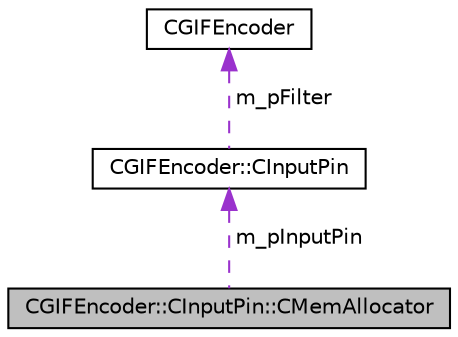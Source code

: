 digraph G
{
  edge [fontname="Helvetica",fontsize="10",labelfontname="Helvetica",labelfontsize="10"];
  node [fontname="Helvetica",fontsize="10",shape=record];
  Node1 [label="CGIFEncoder::CInputPin::CMemAllocator",height=0.2,width=0.4,color="black", fillcolor="grey75", style="filled" fontcolor="black"];
  Node2 -> Node1 [dir="back",color="darkorchid3",fontsize="10",style="dashed",label=" m_pInputPin" ,fontname="Helvetica"];
  Node2 [label="CGIFEncoder::CInputPin",height=0.2,width=0.4,color="black", fillcolor="white", style="filled",URL="$class_c_g_i_f_encoder_1_1_c_input_pin.html"];
  Node3 -> Node2 [dir="back",color="darkorchid3",fontsize="10",style="dashed",label=" m_pFilter" ,fontname="Helvetica"];
  Node3 [label="CGIFEncoder",height=0.2,width=0.4,color="black", fillcolor="white", style="filled",URL="$class_c_g_i_f_encoder.html"];
}

